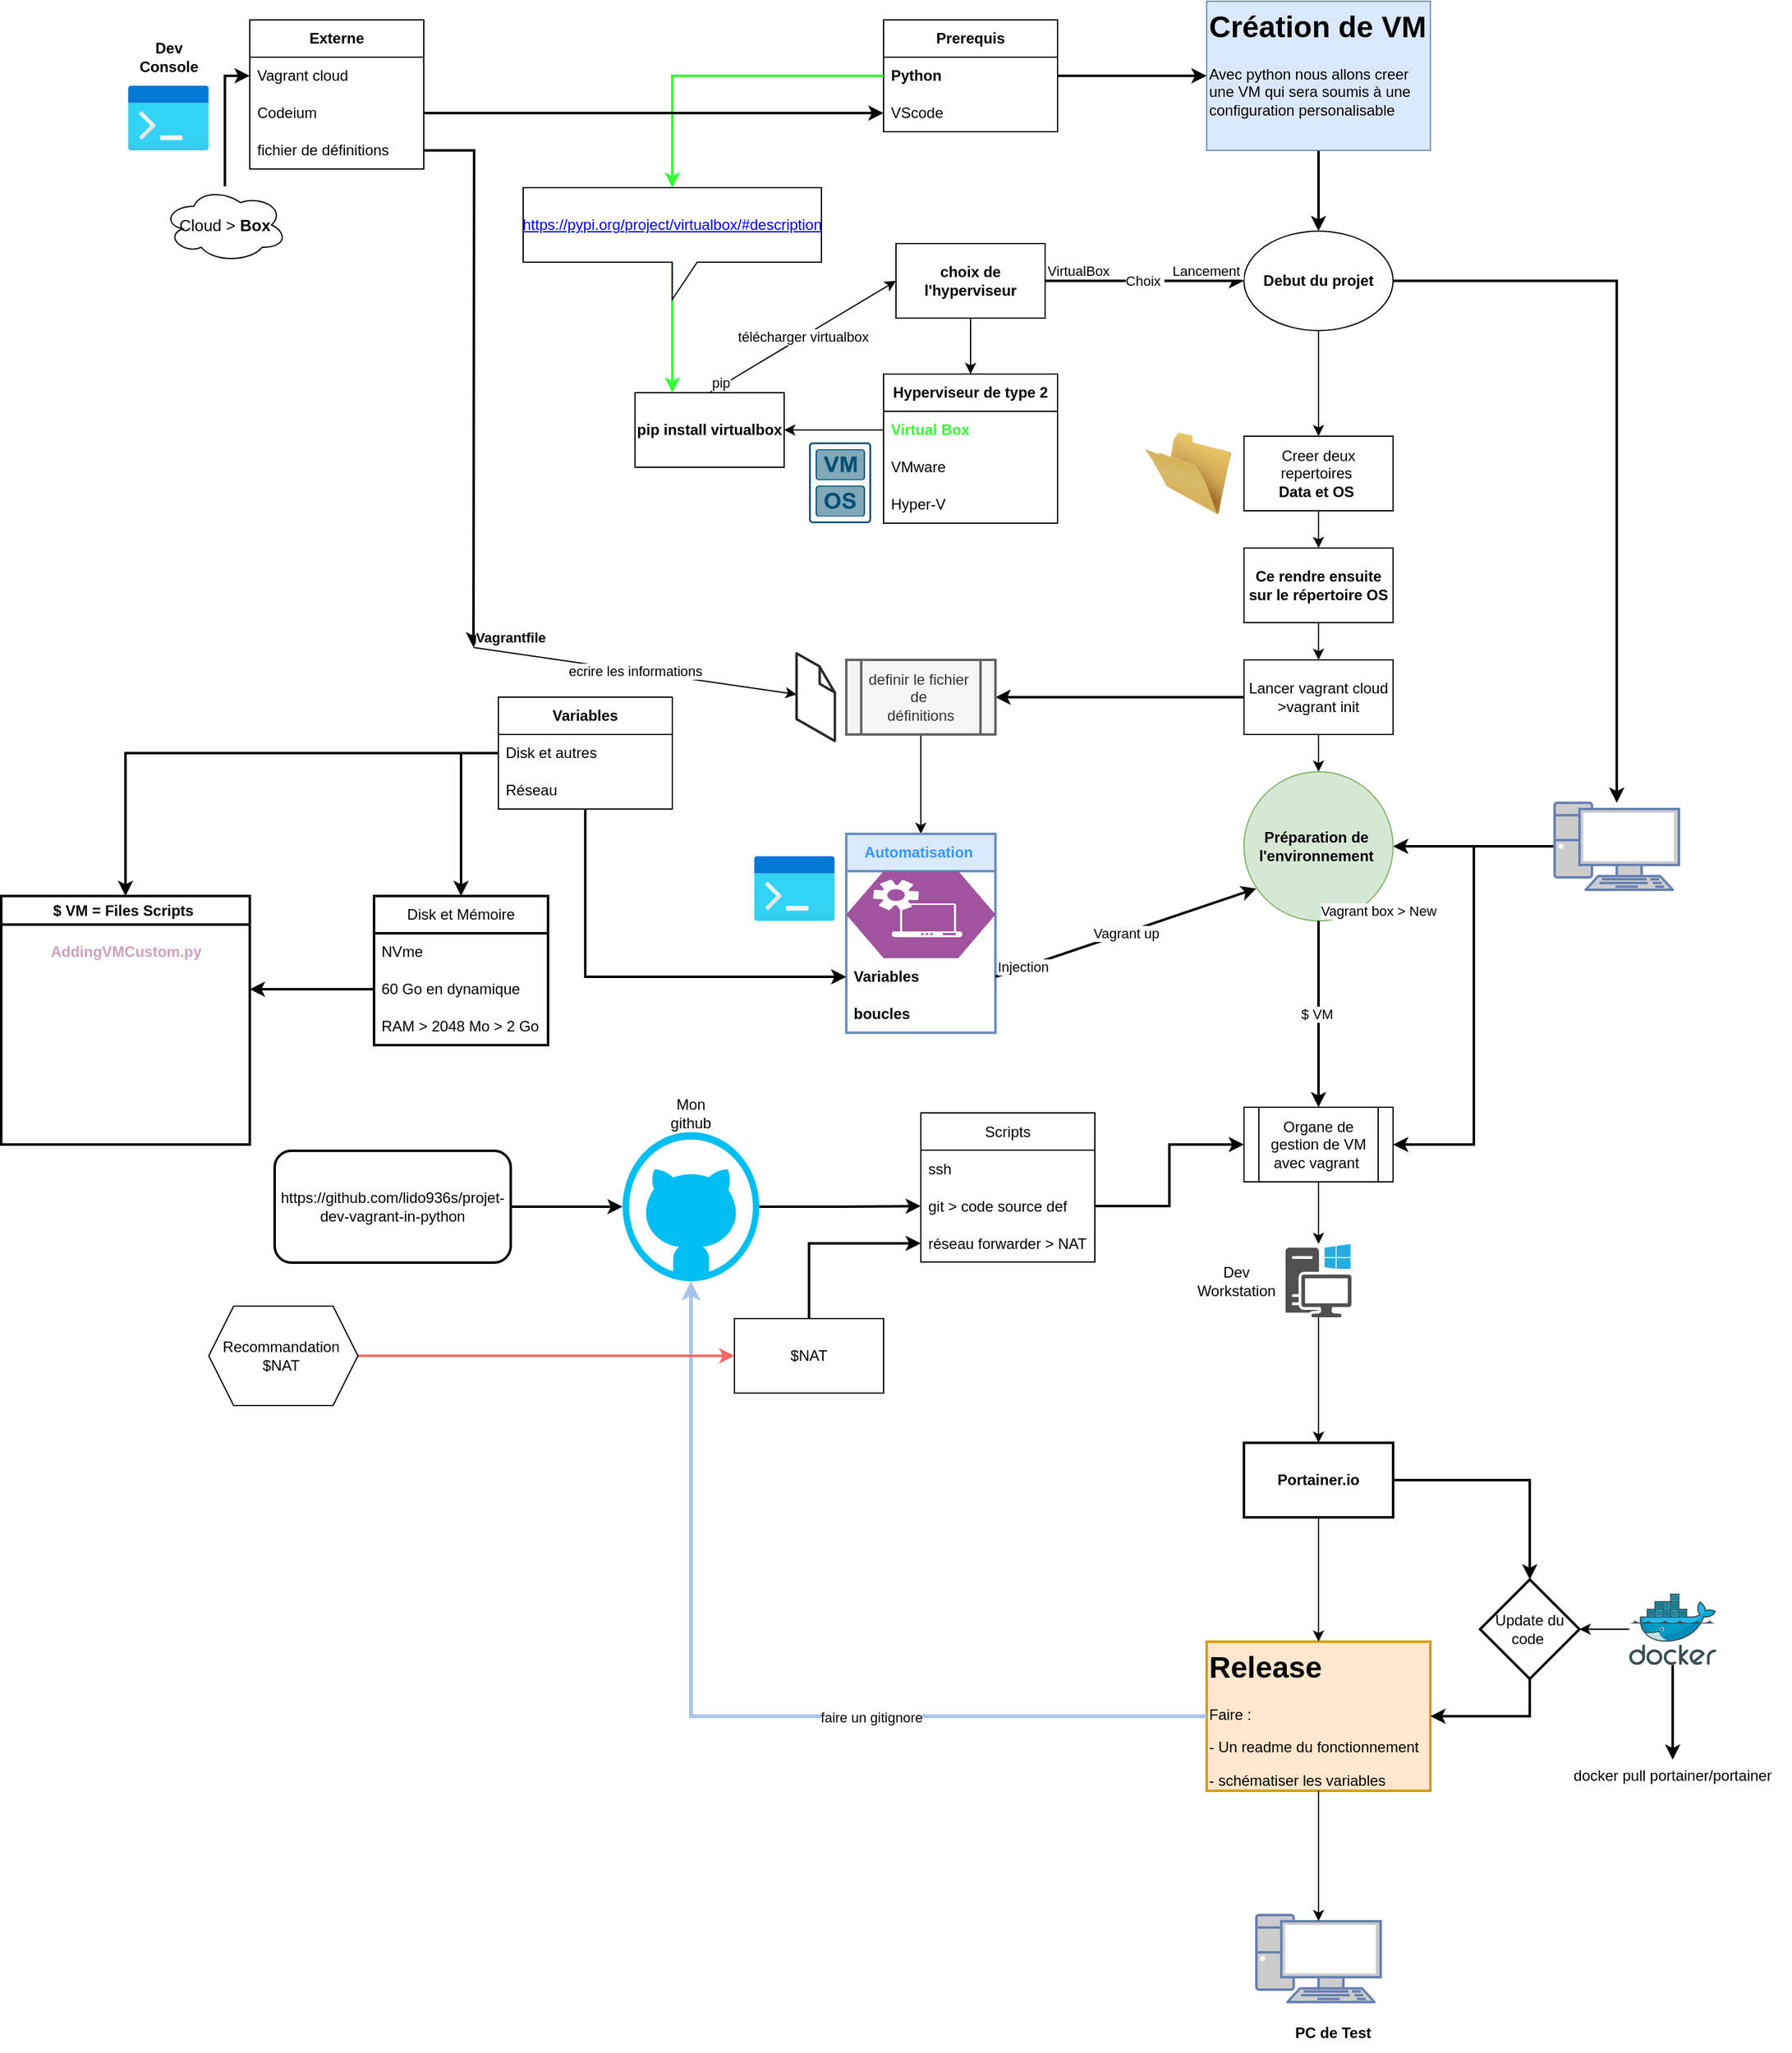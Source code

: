 <mxfile version="24.6.3" type="github">
  <diagram id="C5RBs43oDa-KdzZeNtuy" name="Page-1">
    <mxGraphModel dx="2261" dy="746" grid="1" gridSize="10" guides="1" tooltips="1" connect="1" arrows="1" fold="1" page="1" pageScale="1" pageWidth="827" pageHeight="1169" math="0" shadow="0">
      <root>
        <mxCell id="WIyWlLk6GJQsqaUBKTNV-0" />
        <mxCell id="WIyWlLk6GJQsqaUBKTNV-1" parent="WIyWlLk6GJQsqaUBKTNV-0" />
        <mxCell id="kSPZMNrvPfG4x_dVpLlY-5" value="&lt;b&gt;Prerequis&lt;/b&gt;" style="swimlane;fontStyle=0;childLayout=stackLayout;horizontal=1;startSize=30;horizontalStack=0;resizeParent=1;resizeParentMax=0;resizeLast=0;collapsible=1;marginBottom=0;whiteSpace=wrap;html=1;" parent="WIyWlLk6GJQsqaUBKTNV-1" vertex="1">
          <mxGeometry x="130" y="15" width="140" height="90" as="geometry">
            <mxRectangle x="130" y="15" width="90" height="30" as="alternateBounds" />
          </mxGeometry>
        </mxCell>
        <mxCell id="kSPZMNrvPfG4x_dVpLlY-6" value="&lt;b&gt;Python&lt;/b&gt;" style="text;strokeColor=none;fillColor=none;align=left;verticalAlign=middle;spacingLeft=4;spacingRight=4;overflow=hidden;points=[[0,0.5],[1,0.5]];portConstraint=eastwest;rotatable=0;whiteSpace=wrap;html=1;" parent="kSPZMNrvPfG4x_dVpLlY-5" vertex="1">
          <mxGeometry y="30" width="140" height="30" as="geometry" />
        </mxCell>
        <mxCell id="kSPZMNrvPfG4x_dVpLlY-7" value="VScode" style="text;strokeColor=none;fillColor=none;align=left;verticalAlign=middle;spacingLeft=4;spacingRight=4;overflow=hidden;points=[[0,0.5],[1,0.5]];portConstraint=eastwest;rotatable=0;whiteSpace=wrap;html=1;" parent="kSPZMNrvPfG4x_dVpLlY-5" vertex="1">
          <mxGeometry y="60" width="140" height="30" as="geometry" />
        </mxCell>
        <mxCell id="kSPZMNrvPfG4x_dVpLlY-13" style="edgeStyle=orthogonalEdgeStyle;rounded=0;orthogonalLoop=1;jettySize=auto;html=1;entryX=0.5;entryY=0;entryDx=0;entryDy=0;strokeWidth=2;" parent="WIyWlLk6GJQsqaUBKTNV-1" source="kSPZMNrvPfG4x_dVpLlY-10" target="kSPZMNrvPfG4x_dVpLlY-12" edge="1">
          <mxGeometry relative="1" as="geometry" />
        </mxCell>
        <mxCell id="kSPZMNrvPfG4x_dVpLlY-10" value="&lt;h1 style=&quot;margin-top: 0px;&quot;&gt;Création de VM&lt;/h1&gt;&lt;p&gt;Avec python nous allons creer une VM qui sera soumis à une configuration personalisable&amp;nbsp;&lt;/p&gt;" style="text;html=1;whiteSpace=wrap;overflow=hidden;rounded=0;fillColor=#dae8fc;strokeColor=#6c8ebf;" parent="WIyWlLk6GJQsqaUBKTNV-1" vertex="1">
          <mxGeometry x="390" width="180" height="120" as="geometry" />
        </mxCell>
        <mxCell id="kSPZMNrvPfG4x_dVpLlY-11" style="edgeStyle=orthogonalEdgeStyle;rounded=0;orthogonalLoop=1;jettySize=auto;html=1;entryX=0;entryY=0.5;entryDx=0;entryDy=0;strokeWidth=2;" parent="WIyWlLk6GJQsqaUBKTNV-1" source="kSPZMNrvPfG4x_dVpLlY-6" target="kSPZMNrvPfG4x_dVpLlY-10" edge="1">
          <mxGeometry relative="1" as="geometry" />
        </mxCell>
        <mxCell id="kSPZMNrvPfG4x_dVpLlY-46" style="edgeStyle=orthogonalEdgeStyle;rounded=0;orthogonalLoop=1;jettySize=auto;html=1;entryX=0.5;entryY=0;entryDx=0;entryDy=0;" parent="WIyWlLk6GJQsqaUBKTNV-1" source="kSPZMNrvPfG4x_dVpLlY-12" target="kSPZMNrvPfG4x_dVpLlY-45" edge="1">
          <mxGeometry relative="1" as="geometry" />
        </mxCell>
        <mxCell id="h3Nx_2rgwI6iP6yvTASr-26" style="edgeStyle=orthogonalEdgeStyle;rounded=0;orthogonalLoop=1;jettySize=auto;html=1;strokeWidth=2;" parent="WIyWlLk6GJQsqaUBKTNV-1" source="kSPZMNrvPfG4x_dVpLlY-12" target="h3Nx_2rgwI6iP6yvTASr-25" edge="1">
          <mxGeometry relative="1" as="geometry" />
        </mxCell>
        <mxCell id="kSPZMNrvPfG4x_dVpLlY-12" value="&lt;b&gt;Debut du projet&lt;/b&gt;" style="ellipse;whiteSpace=wrap;html=1;" parent="WIyWlLk6GJQsqaUBKTNV-1" vertex="1">
          <mxGeometry x="420" y="185" width="120" height="80" as="geometry" />
        </mxCell>
        <mxCell id="kSPZMNrvPfG4x_dVpLlY-21" style="edgeStyle=orthogonalEdgeStyle;rounded=0;orthogonalLoop=1;jettySize=auto;html=1;entryX=0.5;entryY=0;entryDx=0;entryDy=0;" parent="WIyWlLk6GJQsqaUBKTNV-1" source="kSPZMNrvPfG4x_dVpLlY-14" target="kSPZMNrvPfG4x_dVpLlY-16" edge="1">
          <mxGeometry relative="1" as="geometry" />
        </mxCell>
        <mxCell id="kSPZMNrvPfG4x_dVpLlY-14" value="&lt;b&gt;choix de l&#39;hyperviseur&lt;/b&gt;" style="rounded=0;whiteSpace=wrap;html=1;" parent="WIyWlLk6GJQsqaUBKTNV-1" vertex="1">
          <mxGeometry x="140" y="195" width="120" height="60" as="geometry" />
        </mxCell>
        <mxCell id="kSPZMNrvPfG4x_dVpLlY-16" value="&lt;b&gt;Hyperviseur de type 2&lt;/b&gt;" style="swimlane;fontStyle=0;childLayout=stackLayout;horizontal=1;startSize=30;horizontalStack=0;resizeParent=1;resizeParentMax=0;resizeLast=0;collapsible=1;marginBottom=0;whiteSpace=wrap;html=1;" parent="WIyWlLk6GJQsqaUBKTNV-1" vertex="1">
          <mxGeometry x="130" y="300" width="140" height="120" as="geometry" />
        </mxCell>
        <mxCell id="kSPZMNrvPfG4x_dVpLlY-17" value="&lt;font color=&quot;#33ff33&quot;&gt;&lt;b&gt;Virtual Box&amp;nbsp;&lt;/b&gt;&lt;/font&gt;" style="text;strokeColor=none;fillColor=none;align=left;verticalAlign=middle;spacingLeft=4;spacingRight=4;overflow=hidden;points=[[0,0.5],[1,0.5]];portConstraint=eastwest;rotatable=0;whiteSpace=wrap;html=1;" parent="kSPZMNrvPfG4x_dVpLlY-16" vertex="1">
          <mxGeometry y="30" width="140" height="30" as="geometry" />
        </mxCell>
        <mxCell id="kSPZMNrvPfG4x_dVpLlY-18" value="VMware" style="text;strokeColor=none;fillColor=none;align=left;verticalAlign=middle;spacingLeft=4;spacingRight=4;overflow=hidden;points=[[0,0.5],[1,0.5]];portConstraint=eastwest;rotatable=0;whiteSpace=wrap;html=1;" parent="kSPZMNrvPfG4x_dVpLlY-16" vertex="1">
          <mxGeometry y="60" width="140" height="30" as="geometry" />
        </mxCell>
        <mxCell id="kSPZMNrvPfG4x_dVpLlY-19" value="Hyper-V" style="text;strokeColor=none;fillColor=none;align=left;verticalAlign=middle;spacingLeft=4;spacingRight=4;overflow=hidden;points=[[0,0.5],[1,0.5]];portConstraint=eastwest;rotatable=0;whiteSpace=wrap;html=1;" parent="kSPZMNrvPfG4x_dVpLlY-16" vertex="1">
          <mxGeometry y="90" width="140" height="30" as="geometry" />
        </mxCell>
        <mxCell id="kSPZMNrvPfG4x_dVpLlY-29" value="&lt;b&gt;pip install virtualbox&lt;/b&gt;" style="rounded=0;whiteSpace=wrap;html=1;" parent="WIyWlLk6GJQsqaUBKTNV-1" vertex="1">
          <mxGeometry x="-70" y="315" width="120" height="60" as="geometry" />
        </mxCell>
        <mxCell id="kSPZMNrvPfG4x_dVpLlY-30" style="edgeStyle=orthogonalEdgeStyle;rounded=0;orthogonalLoop=1;jettySize=auto;html=1;entryX=1;entryY=0.5;entryDx=0;entryDy=0;" parent="WIyWlLk6GJQsqaUBKTNV-1" source="kSPZMNrvPfG4x_dVpLlY-17" target="kSPZMNrvPfG4x_dVpLlY-29" edge="1">
          <mxGeometry relative="1" as="geometry" />
        </mxCell>
        <mxCell id="kSPZMNrvPfG4x_dVpLlY-32" value="" style="endArrow=classic;html=1;rounded=0;exitX=0.5;exitY=0;exitDx=0;exitDy=0;entryX=0;entryY=0.5;entryDx=0;entryDy=0;" parent="WIyWlLk6GJQsqaUBKTNV-1" source="kSPZMNrvPfG4x_dVpLlY-29" target="kSPZMNrvPfG4x_dVpLlY-14" edge="1">
          <mxGeometry relative="1" as="geometry">
            <mxPoint x="-10" y="265" as="sourcePoint" />
            <mxPoint x="150" y="265" as="targetPoint" />
          </mxGeometry>
        </mxCell>
        <mxCell id="kSPZMNrvPfG4x_dVpLlY-33" value="télécharger virtualbox" style="edgeLabel;resizable=0;html=1;;align=center;verticalAlign=middle;" parent="kSPZMNrvPfG4x_dVpLlY-32" connectable="0" vertex="1">
          <mxGeometry relative="1" as="geometry" />
        </mxCell>
        <mxCell id="kSPZMNrvPfG4x_dVpLlY-34" value="pip" style="edgeLabel;resizable=0;html=1;;align=left;verticalAlign=bottom;" parent="kSPZMNrvPfG4x_dVpLlY-32" connectable="0" vertex="1">
          <mxGeometry x="-1" relative="1" as="geometry" />
        </mxCell>
        <mxCell id="kSPZMNrvPfG4x_dVpLlY-36" style="edgeStyle=orthogonalEdgeStyle;rounded=0;orthogonalLoop=1;jettySize=auto;html=1;entryX=0.25;entryY=0;entryDx=0;entryDy=0;strokeWidth=2;fillColor=#d5e8d4;strokeColor=#33FF33;" parent="WIyWlLk6GJQsqaUBKTNV-1" source="kSPZMNrvPfG4x_dVpLlY-73" target="kSPZMNrvPfG4x_dVpLlY-29" edge="1">
          <mxGeometry relative="1" as="geometry" />
        </mxCell>
        <mxCell id="kSPZMNrvPfG4x_dVpLlY-40" value="&lt;b&gt;Externe&lt;/b&gt;" style="swimlane;fontStyle=0;childLayout=stackLayout;horizontal=1;startSize=30;horizontalStack=0;resizeParent=1;resizeParentMax=0;resizeLast=0;collapsible=1;marginBottom=0;whiteSpace=wrap;html=1;" parent="WIyWlLk6GJQsqaUBKTNV-1" vertex="1">
          <mxGeometry x="-380" y="15" width="140" height="120" as="geometry" />
        </mxCell>
        <mxCell id="kSPZMNrvPfG4x_dVpLlY-41" value="Vagrant cloud&amp;nbsp;" style="text;strokeColor=none;fillColor=none;align=left;verticalAlign=middle;spacingLeft=4;spacingRight=4;overflow=hidden;points=[[0,0.5],[1,0.5]];portConstraint=eastwest;rotatable=0;whiteSpace=wrap;html=1;" parent="kSPZMNrvPfG4x_dVpLlY-40" vertex="1">
          <mxGeometry y="30" width="140" height="30" as="geometry" />
        </mxCell>
        <mxCell id="kSPZMNrvPfG4x_dVpLlY-42" value="Codeium" style="text;strokeColor=none;fillColor=none;align=left;verticalAlign=middle;spacingLeft=4;spacingRight=4;overflow=hidden;points=[[0,0.5],[1,0.5]];portConstraint=eastwest;rotatable=0;whiteSpace=wrap;html=1;" parent="kSPZMNrvPfG4x_dVpLlY-40" vertex="1">
          <mxGeometry y="60" width="140" height="30" as="geometry" />
        </mxCell>
        <mxCell id="h3Nx_2rgwI6iP6yvTASr-14" style="edgeStyle=orthogonalEdgeStyle;rounded=0;orthogonalLoop=1;jettySize=auto;html=1;strokeWidth=2;" parent="kSPZMNrvPfG4x_dVpLlY-40" source="kSPZMNrvPfG4x_dVpLlY-43" edge="1">
          <mxGeometry relative="1" as="geometry">
            <mxPoint x="180" y="505" as="targetPoint" />
          </mxGeometry>
        </mxCell>
        <mxCell id="kSPZMNrvPfG4x_dVpLlY-43" value="fichier de définitions" style="text;strokeColor=none;fillColor=none;align=left;verticalAlign=middle;spacingLeft=4;spacingRight=4;overflow=hidden;points=[[0,0.5],[1,0.5]];portConstraint=eastwest;rotatable=0;whiteSpace=wrap;html=1;" parent="kSPZMNrvPfG4x_dVpLlY-40" vertex="1">
          <mxGeometry y="90" width="140" height="30" as="geometry" />
        </mxCell>
        <mxCell id="kSPZMNrvPfG4x_dVpLlY-53" style="edgeStyle=orthogonalEdgeStyle;rounded=0;orthogonalLoop=1;jettySize=auto;html=1;entryX=1;entryY=0.5;entryDx=0;entryDy=0;strokeWidth=2;" parent="WIyWlLk6GJQsqaUBKTNV-1" source="kSPZMNrvPfG4x_dVpLlY-44" target="kSPZMNrvPfG4x_dVpLlY-52" edge="1">
          <mxGeometry relative="1" as="geometry">
            <mxPoint x="320" y="560" as="targetPoint" />
          </mxGeometry>
        </mxCell>
        <mxCell id="kSPZMNrvPfG4x_dVpLlY-68" style="edgeStyle=orthogonalEdgeStyle;rounded=0;orthogonalLoop=1;jettySize=auto;html=1;entryX=0.5;entryY=0;entryDx=0;entryDy=0;" parent="WIyWlLk6GJQsqaUBKTNV-1" source="kSPZMNrvPfG4x_dVpLlY-44" target="kSPZMNrvPfG4x_dVpLlY-66" edge="1">
          <mxGeometry relative="1" as="geometry" />
        </mxCell>
        <mxCell id="kSPZMNrvPfG4x_dVpLlY-44" value="Lancer vagrant cloud&lt;br&gt;&amp;gt;vagrant init" style="rounded=0;whiteSpace=wrap;html=1;" parent="WIyWlLk6GJQsqaUBKTNV-1" vertex="1">
          <mxGeometry x="420" y="530" width="120" height="60" as="geometry" />
        </mxCell>
        <mxCell id="kSPZMNrvPfG4x_dVpLlY-56" style="edgeStyle=orthogonalEdgeStyle;rounded=0;orthogonalLoop=1;jettySize=auto;html=1;entryX=0.5;entryY=0;entryDx=0;entryDy=0;" parent="WIyWlLk6GJQsqaUBKTNV-1" source="kSPZMNrvPfG4x_dVpLlY-45" target="kSPZMNrvPfG4x_dVpLlY-54" edge="1">
          <mxGeometry relative="1" as="geometry" />
        </mxCell>
        <mxCell id="kSPZMNrvPfG4x_dVpLlY-45" value="Creer deux repertoires&amp;nbsp;&lt;br&gt;&lt;b&gt;Data et OS&amp;nbsp;&lt;/b&gt;" style="rounded=0;whiteSpace=wrap;html=1;" parent="WIyWlLk6GJQsqaUBKTNV-1" vertex="1">
          <mxGeometry x="420" y="350" width="120" height="60" as="geometry" />
        </mxCell>
        <mxCell id="kSPZMNrvPfG4x_dVpLlY-77" style="edgeStyle=orthogonalEdgeStyle;rounded=0;orthogonalLoop=1;jettySize=auto;html=1;entryX=0.5;entryY=0;entryDx=0;entryDy=0;" parent="WIyWlLk6GJQsqaUBKTNV-1" source="kSPZMNrvPfG4x_dVpLlY-52" target="kSPZMNrvPfG4x_dVpLlY-69" edge="1">
          <mxGeometry relative="1" as="geometry" />
        </mxCell>
        <mxCell id="kSPZMNrvPfG4x_dVpLlY-52" value="definir le fichier&amp;nbsp;&lt;br&gt;de&amp;nbsp;&lt;br&gt;définitions" style="shape=process;whiteSpace=wrap;html=1;backgroundOutline=1;strokeWidth=2;fillColor=#f5f5f5;fontColor=#333333;strokeColor=#666666;" parent="WIyWlLk6GJQsqaUBKTNV-1" vertex="1">
          <mxGeometry x="100" y="530" width="120" height="60" as="geometry" />
        </mxCell>
        <mxCell id="kSPZMNrvPfG4x_dVpLlY-57" style="edgeStyle=orthogonalEdgeStyle;rounded=0;orthogonalLoop=1;jettySize=auto;html=1;entryX=0.5;entryY=0;entryDx=0;entryDy=0;" parent="WIyWlLk6GJQsqaUBKTNV-1" source="kSPZMNrvPfG4x_dVpLlY-54" target="kSPZMNrvPfG4x_dVpLlY-44" edge="1">
          <mxGeometry relative="1" as="geometry" />
        </mxCell>
        <mxCell id="kSPZMNrvPfG4x_dVpLlY-54" value="&lt;span style=&quot;font-weight: 700;&quot;&gt;Ce rendre ensuite sur le répertoire OS&lt;/span&gt;" style="rounded=0;whiteSpace=wrap;html=1;" parent="WIyWlLk6GJQsqaUBKTNV-1" vertex="1">
          <mxGeometry x="420" y="440" width="120" height="60" as="geometry" />
        </mxCell>
        <mxCell id="kSPZMNrvPfG4x_dVpLlY-58" value="" style="endArrow=classic;html=1;rounded=0;exitX=1;exitY=0.5;exitDx=0;exitDy=0;entryX=0;entryY=0.5;entryDx=0;entryDy=0;strokeWidth=2;" parent="WIyWlLk6GJQsqaUBKTNV-1" source="kSPZMNrvPfG4x_dVpLlY-14" target="kSPZMNrvPfG4x_dVpLlY-12" edge="1">
          <mxGeometry relative="1" as="geometry">
            <mxPoint x="270" y="250" as="sourcePoint" />
            <mxPoint x="430" y="250" as="targetPoint" />
          </mxGeometry>
        </mxCell>
        <mxCell id="kSPZMNrvPfG4x_dVpLlY-59" value="Choix&amp;nbsp;" style="edgeLabel;resizable=0;html=1;;align=center;verticalAlign=middle;" parent="kSPZMNrvPfG4x_dVpLlY-58" connectable="0" vertex="1">
          <mxGeometry relative="1" as="geometry" />
        </mxCell>
        <mxCell id="kSPZMNrvPfG4x_dVpLlY-60" value="VirtualBox" style="edgeLabel;resizable=0;html=1;;align=left;verticalAlign=bottom;" parent="kSPZMNrvPfG4x_dVpLlY-58" connectable="0" vertex="1">
          <mxGeometry x="-1" relative="1" as="geometry" />
        </mxCell>
        <mxCell id="kSPZMNrvPfG4x_dVpLlY-61" value="Lancement&amp;nbsp;" style="edgeLabel;resizable=0;html=1;;align=right;verticalAlign=bottom;" parent="kSPZMNrvPfG4x_dVpLlY-58" connectable="0" vertex="1">
          <mxGeometry x="1" relative="1" as="geometry" />
        </mxCell>
        <mxCell id="kSPZMNrvPfG4x_dVpLlY-66" value="Préparation de&amp;nbsp;&lt;br&gt;l&#39;environnement&amp;nbsp;" style="ellipse;whiteSpace=wrap;html=1;fontStyle=1;fillColor=#d5e8d4;strokeColor=#82b366;" parent="WIyWlLk6GJQsqaUBKTNV-1" vertex="1">
          <mxGeometry x="420" y="620" width="120" height="120" as="geometry" />
        </mxCell>
        <mxCell id="kSPZMNrvPfG4x_dVpLlY-69" value="&lt;font color=&quot;#3399ff&quot; style=&quot;&quot;&gt;&lt;span&gt;Automatisation&amp;nbsp;&lt;/span&gt;&lt;/font&gt;" style="swimlane;fontStyle=1;childLayout=stackLayout;horizontal=1;startSize=30;horizontalStack=0;resizeParent=1;resizeParentMax=0;resizeLast=0;collapsible=1;marginBottom=0;whiteSpace=wrap;html=1;fillColor=#dae8fc;strokeColor=#6c8ebf;strokeWidth=2;" parent="WIyWlLk6GJQsqaUBKTNV-1" vertex="1">
          <mxGeometry x="100" y="670" width="120" height="160" as="geometry" />
        </mxCell>
        <mxCell id="h3Nx_2rgwI6iP6yvTASr-10" value="" style="verticalLabelPosition=bottom;sketch=0;html=1;fillColor=#A153A0;strokeColor=#ffffff;verticalAlign=top;align=center;points=[[0,0.5,0],[0.125,0.25,0],[0.25,0,0],[0.5,0,0],[0.75,0,0],[0.875,0.25,0],[1,0.5,0],[0.875,0.75,0],[0.75,1,0],[0.5,1,0],[0.125,0.75,0]];pointerEvents=1;shape=mxgraph.cisco_safe.compositeIcon;bgIcon=mxgraph.cisco_safe.design.blank_device;resIcon=mxgraph.cisco_safe.design.automated_system;strokeWidth=1;gradientColor=none;" parent="kSPZMNrvPfG4x_dVpLlY-69" vertex="1">
          <mxGeometry y="30" width="120" height="70" as="geometry" />
        </mxCell>
        <mxCell id="kSPZMNrvPfG4x_dVpLlY-70" value="&lt;b&gt;Variables&lt;/b&gt;" style="text;strokeColor=none;fillColor=none;align=left;verticalAlign=middle;spacingLeft=4;spacingRight=4;overflow=hidden;points=[[0,0.5],[1,0.5]];portConstraint=eastwest;rotatable=0;whiteSpace=wrap;html=1;" parent="kSPZMNrvPfG4x_dVpLlY-69" vertex="1">
          <mxGeometry y="100" width="120" height="30" as="geometry" />
        </mxCell>
        <mxCell id="kSPZMNrvPfG4x_dVpLlY-72" value="&lt;b&gt;boucles&lt;/b&gt;" style="text;strokeColor=none;fillColor=none;align=left;verticalAlign=middle;spacingLeft=4;spacingRight=4;overflow=hidden;points=[[0,0.5],[1,0.5]];portConstraint=eastwest;rotatable=0;whiteSpace=wrap;html=1;" parent="kSPZMNrvPfG4x_dVpLlY-69" vertex="1">
          <mxGeometry y="130" width="120" height="30" as="geometry" />
        </mxCell>
        <mxCell id="kSPZMNrvPfG4x_dVpLlY-74" value="" style="edgeStyle=orthogonalEdgeStyle;rounded=0;orthogonalLoop=1;jettySize=auto;html=1;entryX=0.5;entryY=0;entryDx=0;entryDy=0;entryPerimeter=0;strokeWidth=2;strokeColor=#33FF33;" parent="WIyWlLk6GJQsqaUBKTNV-1" source="kSPZMNrvPfG4x_dVpLlY-6" target="kSPZMNrvPfG4x_dVpLlY-73" edge="1">
          <mxGeometry relative="1" as="geometry">
            <mxPoint x="130" y="60" as="sourcePoint" />
            <mxPoint x="-40" y="315" as="targetPoint" />
          </mxGeometry>
        </mxCell>
        <mxCell id="kSPZMNrvPfG4x_dVpLlY-73" value="&lt;a href=&quot;https://pypi.org/project/virtualbox/#description&quot;&gt;https://pypi.org/project/virtualbox/#description&lt;/a&gt;" style="shape=callout;whiteSpace=wrap;html=1;perimeter=calloutPerimeter;" parent="WIyWlLk6GJQsqaUBKTNV-1" vertex="1">
          <mxGeometry x="-160" y="150" width="240" height="90" as="geometry" />
        </mxCell>
        <mxCell id="kSPZMNrvPfG4x_dVpLlY-79" value="" style="endArrow=classic;html=1;rounded=0;exitX=1;exitY=0.5;exitDx=0;exitDy=0;entryX=0.083;entryY=0.783;entryDx=0;entryDy=0;entryPerimeter=0;strokeWidth=2;" parent="WIyWlLk6GJQsqaUBKTNV-1" source="kSPZMNrvPfG4x_dVpLlY-70" target="kSPZMNrvPfG4x_dVpLlY-66" edge="1">
          <mxGeometry relative="1" as="geometry">
            <mxPoint x="260" y="659.58" as="sourcePoint" />
            <mxPoint x="420" y="660" as="targetPoint" />
          </mxGeometry>
        </mxCell>
        <mxCell id="kSPZMNrvPfG4x_dVpLlY-80" value="Vagrant up" style="edgeLabel;resizable=0;html=1;;align=center;verticalAlign=middle;" parent="kSPZMNrvPfG4x_dVpLlY-79" connectable="0" vertex="1">
          <mxGeometry relative="1" as="geometry" />
        </mxCell>
        <mxCell id="kSPZMNrvPfG4x_dVpLlY-81" value="Injection&amp;nbsp;" style="edgeLabel;resizable=0;html=1;;align=left;verticalAlign=bottom;" parent="kSPZMNrvPfG4x_dVpLlY-79" connectable="0" vertex="1">
          <mxGeometry x="-1" relative="1" as="geometry" />
        </mxCell>
        <mxCell id="kSPZMNrvPfG4x_dVpLlY-86" style="edgeStyle=orthogonalEdgeStyle;rounded=0;orthogonalLoop=1;jettySize=auto;html=1;entryX=0;entryY=0.5;entryDx=0;entryDy=0;strokeWidth=2;" parent="WIyWlLk6GJQsqaUBKTNV-1" source="kSPZMNrvPfG4x_dVpLlY-82" target="kSPZMNrvPfG4x_dVpLlY-70" edge="1">
          <mxGeometry relative="1" as="geometry" />
        </mxCell>
        <mxCell id="kSPZMNrvPfG4x_dVpLlY-82" value="&lt;b&gt;Variables&lt;/b&gt;" style="swimlane;fontStyle=0;childLayout=stackLayout;horizontal=1;startSize=30;horizontalStack=0;resizeParent=1;resizeParentMax=0;resizeLast=0;collapsible=1;marginBottom=0;whiteSpace=wrap;html=1;" parent="WIyWlLk6GJQsqaUBKTNV-1" vertex="1">
          <mxGeometry x="-180" y="560" width="140" height="90" as="geometry" />
        </mxCell>
        <mxCell id="kSPZMNrvPfG4x_dVpLlY-83" value="Disk et autres&amp;nbsp;" style="text;strokeColor=none;fillColor=none;align=left;verticalAlign=middle;spacingLeft=4;spacingRight=4;overflow=hidden;points=[[0,0.5],[1,0.5]];portConstraint=eastwest;rotatable=0;whiteSpace=wrap;html=1;" parent="kSPZMNrvPfG4x_dVpLlY-82" vertex="1">
          <mxGeometry y="30" width="140" height="30" as="geometry" />
        </mxCell>
        <mxCell id="kSPZMNrvPfG4x_dVpLlY-84" value="Réseau&amp;nbsp;" style="text;strokeColor=none;fillColor=none;align=left;verticalAlign=middle;spacingLeft=4;spacingRight=4;overflow=hidden;points=[[0,0.5],[1,0.5]];portConstraint=eastwest;rotatable=0;whiteSpace=wrap;html=1;" parent="kSPZMNrvPfG4x_dVpLlY-82" vertex="1">
          <mxGeometry y="60" width="140" height="30" as="geometry" />
        </mxCell>
        <mxCell id="kSPZMNrvPfG4x_dVpLlY-87" value="Disk et Mémoire" style="swimlane;fontStyle=0;childLayout=stackLayout;horizontal=1;startSize=30;horizontalStack=0;resizeParent=1;resizeParentMax=0;resizeLast=0;collapsible=1;marginBottom=0;whiteSpace=wrap;html=1;strokeWidth=2;" parent="WIyWlLk6GJQsqaUBKTNV-1" vertex="1">
          <mxGeometry x="-280" y="720" width="140" height="120" as="geometry" />
        </mxCell>
        <mxCell id="kSPZMNrvPfG4x_dVpLlY-88" value="NVme&amp;nbsp;" style="text;strokeColor=none;fillColor=none;align=left;verticalAlign=middle;spacingLeft=4;spacingRight=4;overflow=hidden;points=[[0,0.5],[1,0.5]];portConstraint=eastwest;rotatable=0;whiteSpace=wrap;html=1;" parent="kSPZMNrvPfG4x_dVpLlY-87" vertex="1">
          <mxGeometry y="30" width="140" height="30" as="geometry" />
        </mxCell>
        <mxCell id="wVK60a0KbNSwTy-4P992-16" style="edgeStyle=orthogonalEdgeStyle;rounded=0;orthogonalLoop=1;jettySize=auto;html=1;strokeWidth=2;" parent="kSPZMNrvPfG4x_dVpLlY-87" source="kSPZMNrvPfG4x_dVpLlY-89" edge="1">
          <mxGeometry relative="1" as="geometry">
            <mxPoint x="-100" y="75" as="targetPoint" />
          </mxGeometry>
        </mxCell>
        <mxCell id="kSPZMNrvPfG4x_dVpLlY-89" value="60 Go en dynamique" style="text;strokeColor=none;fillColor=none;align=left;verticalAlign=middle;spacingLeft=4;spacingRight=4;overflow=hidden;points=[[0,0.5],[1,0.5]];portConstraint=eastwest;rotatable=0;whiteSpace=wrap;html=1;" parent="kSPZMNrvPfG4x_dVpLlY-87" vertex="1">
          <mxGeometry y="60" width="140" height="30" as="geometry" />
        </mxCell>
        <mxCell id="kSPZMNrvPfG4x_dVpLlY-90" value="RAM &amp;gt; 2048 Mo &amp;gt; 2 Go" style="text;strokeColor=none;fillColor=none;align=left;verticalAlign=middle;spacingLeft=4;spacingRight=4;overflow=hidden;points=[[0,0.5],[1,0.5]];portConstraint=eastwest;rotatable=0;whiteSpace=wrap;html=1;" parent="kSPZMNrvPfG4x_dVpLlY-87" vertex="1">
          <mxGeometry y="90" width="140" height="30" as="geometry" />
        </mxCell>
        <mxCell id="kSPZMNrvPfG4x_dVpLlY-91" style="edgeStyle=orthogonalEdgeStyle;rounded=0;orthogonalLoop=1;jettySize=auto;html=1;entryX=0.5;entryY=0;entryDx=0;entryDy=0;strokeWidth=2;" parent="WIyWlLk6GJQsqaUBKTNV-1" source="kSPZMNrvPfG4x_dVpLlY-83" target="kSPZMNrvPfG4x_dVpLlY-87" edge="1">
          <mxGeometry relative="1" as="geometry" />
        </mxCell>
        <mxCell id="h3Nx_2rgwI6iP6yvTASr-0" style="edgeStyle=orthogonalEdgeStyle;rounded=0;orthogonalLoop=1;jettySize=auto;html=1;entryX=0;entryY=0.5;entryDx=0;entryDy=0;strokeWidth=2;" parent="WIyWlLk6GJQsqaUBKTNV-1" source="kSPZMNrvPfG4x_dVpLlY-42" target="kSPZMNrvPfG4x_dVpLlY-7" edge="1">
          <mxGeometry relative="1" as="geometry" />
        </mxCell>
        <mxCell id="h3Nx_2rgwI6iP6yvTASr-5" value="" style="endArrow=classic;html=1;rounded=0;exitX=0.5;exitY=1;exitDx=0;exitDy=0;entryX=0.5;entryY=0;entryDx=0;entryDy=0;entryPerimeter=0;strokeWidth=2;" parent="WIyWlLk6GJQsqaUBKTNV-1" source="kSPZMNrvPfG4x_dVpLlY-66" edge="1">
          <mxGeometry relative="1" as="geometry">
            <mxPoint x="480" y="730" as="sourcePoint" />
            <mxPoint x="480" y="890" as="targetPoint" />
          </mxGeometry>
        </mxCell>
        <mxCell id="h3Nx_2rgwI6iP6yvTASr-6" value="$ VM&amp;nbsp;" style="edgeLabel;resizable=0;html=1;;align=center;verticalAlign=middle;" parent="h3Nx_2rgwI6iP6yvTASr-5" connectable="0" vertex="1">
          <mxGeometry relative="1" as="geometry" />
        </mxCell>
        <mxCell id="h3Nx_2rgwI6iP6yvTASr-7" value="Vagrant box &amp;gt; New&amp;nbsp;" style="edgeLabel;resizable=0;html=1;;align=left;verticalAlign=bottom;" parent="h3Nx_2rgwI6iP6yvTASr-5" connectable="0" vertex="1">
          <mxGeometry x="-1" relative="1" as="geometry" />
        </mxCell>
        <mxCell id="h3Nx_2rgwI6iP6yvTASr-9" value="" style="verticalLabelPosition=bottom;html=1;verticalAlign=top;strokeWidth=1;align=center;outlineConnect=0;dashed=0;outlineConnect=0;shape=mxgraph.aws3d.file;aspect=fixed;strokeColor=#292929;" parent="WIyWlLk6GJQsqaUBKTNV-1" vertex="1">
          <mxGeometry x="60" y="524.7" width="30.8" height="70.6" as="geometry" />
        </mxCell>
        <mxCell id="h3Nx_2rgwI6iP6yvTASr-11" value="" style="image;aspect=fixed;html=1;points=[];align=center;fontSize=12;image=img/lib/azure2/general/Dev_Console.svg;" parent="WIyWlLk6GJQsqaUBKTNV-1" vertex="1">
          <mxGeometry x="-478" y="68" width="65" height="52" as="geometry" />
        </mxCell>
        <mxCell id="h3Nx_2rgwI6iP6yvTASr-12" value="Dev Console" style="text;html=1;align=center;verticalAlign=middle;whiteSpace=wrap;rounded=0;fontStyle=1" parent="WIyWlLk6GJQsqaUBKTNV-1" vertex="1">
          <mxGeometry x="-475.5" y="30" width="60" height="30" as="geometry" />
        </mxCell>
        <mxCell id="h3Nx_2rgwI6iP6yvTASr-15" value="" style="endArrow=classic;html=1;rounded=0;" parent="WIyWlLk6GJQsqaUBKTNV-1" target="h3Nx_2rgwI6iP6yvTASr-9" edge="1">
          <mxGeometry relative="1" as="geometry">
            <mxPoint x="-200" y="520" as="sourcePoint" />
            <mxPoint x="-40" y="520" as="targetPoint" />
          </mxGeometry>
        </mxCell>
        <mxCell id="h3Nx_2rgwI6iP6yvTASr-16" value="ecrire les informations" style="edgeLabel;resizable=0;html=1;;align=center;verticalAlign=middle;" parent="h3Nx_2rgwI6iP6yvTASr-15" connectable="0" vertex="1">
          <mxGeometry relative="1" as="geometry" />
        </mxCell>
        <mxCell id="h3Nx_2rgwI6iP6yvTASr-17" value="Vagrantfile" style="edgeLabel;resizable=0;html=1;;align=left;verticalAlign=bottom;fontStyle=1" parent="h3Nx_2rgwI6iP6yvTASr-15" connectable="0" vertex="1">
          <mxGeometry x="-1" relative="1" as="geometry" />
        </mxCell>
        <mxCell id="h3Nx_2rgwI6iP6yvTASr-18" value="" style="image;html=1;image=img/lib/clip_art/general/Empty_Folder_128x128.png" parent="WIyWlLk6GJQsqaUBKTNV-1" vertex="1">
          <mxGeometry x="340" y="342.5" width="70" height="75" as="geometry" />
        </mxCell>
        <mxCell id="h3Nx_2rgwI6iP6yvTASr-19" value="" style="sketch=0;points=[[0.015,0.015,0],[0.985,0.015,0],[0.985,0.985,0],[0.015,0.985,0],[0.25,0,0],[0.5,0,0],[0.75,0,0],[1,0.25,0],[1,0.5,0],[1,0.75,0],[0.75,1,0],[0.5,1,0],[0.25,1,0],[0,0.75,0],[0,0.5,0],[0,0.25,0]];verticalLabelPosition=bottom;html=1;verticalAlign=top;aspect=fixed;align=center;pointerEvents=1;shape=mxgraph.cisco19.rect;prIcon=hypervisor;fillColor=#FAFAFA;strokeColor=#005073;" parent="WIyWlLk6GJQsqaUBKTNV-1" vertex="1">
          <mxGeometry x="70" y="355" width="50" height="65" as="geometry" />
        </mxCell>
        <mxCell id="h3Nx_2rgwI6iP6yvTASr-21" value="$ VM = Files Scripts&amp;nbsp;" style="swimlane;whiteSpace=wrap;html=1;startSize=23;strokeWidth=2;" parent="WIyWlLk6GJQsqaUBKTNV-1" vertex="1">
          <mxGeometry x="-580" y="720" width="200" height="200" as="geometry" />
        </mxCell>
        <mxCell id="h3Nx_2rgwI6iP6yvTASr-22" value="&lt;b&gt;&lt;font color=&quot;#cda2be&quot;&gt;&amp;nbsp;AddingVMCustom.py&amp;nbsp;&lt;/font&gt;&lt;/b&gt;" style="text;html=1;align=center;verticalAlign=middle;resizable=0;points=[];autosize=1;strokeColor=none;fillColor=none;" parent="h3Nx_2rgwI6iP6yvTASr-21" vertex="1">
          <mxGeometry x="25" y="30" width="150" height="30" as="geometry" />
        </mxCell>
        <mxCell id="h3Nx_2rgwI6iP6yvTASr-29" style="edgeStyle=orthogonalEdgeStyle;rounded=0;orthogonalLoop=1;jettySize=auto;html=1;" parent="WIyWlLk6GJQsqaUBKTNV-1" source="h3Nx_2rgwI6iP6yvTASr-24" target="h3Nx_2rgwI6iP6yvTASr-28" edge="1">
          <mxGeometry relative="1" as="geometry" />
        </mxCell>
        <mxCell id="h3Nx_2rgwI6iP6yvTASr-24" value="Organe de gestion de VM avec vagrant&amp;nbsp;" style="shape=process;whiteSpace=wrap;html=1;backgroundOutline=1;" parent="WIyWlLk6GJQsqaUBKTNV-1" vertex="1">
          <mxGeometry x="420" y="890" width="120" height="60" as="geometry" />
        </mxCell>
        <mxCell id="h3Nx_2rgwI6iP6yvTASr-27" style="edgeStyle=orthogonalEdgeStyle;rounded=0;orthogonalLoop=1;jettySize=auto;html=1;entryX=1;entryY=0.5;entryDx=0;entryDy=0;strokeWidth=2;" parent="WIyWlLk6GJQsqaUBKTNV-1" source="h3Nx_2rgwI6iP6yvTASr-25" target="kSPZMNrvPfG4x_dVpLlY-66" edge="1">
          <mxGeometry relative="1" as="geometry" />
        </mxCell>
        <mxCell id="wVK60a0KbNSwTy-4P992-17" style="edgeStyle=orthogonalEdgeStyle;rounded=0;orthogonalLoop=1;jettySize=auto;html=1;entryX=1;entryY=0.5;entryDx=0;entryDy=0;strokeWidth=2;" parent="WIyWlLk6GJQsqaUBKTNV-1" source="h3Nx_2rgwI6iP6yvTASr-25" target="h3Nx_2rgwI6iP6yvTASr-24" edge="1">
          <mxGeometry relative="1" as="geometry" />
        </mxCell>
        <mxCell id="h3Nx_2rgwI6iP6yvTASr-25" value="" style="fontColor=#0066CC;verticalAlign=top;verticalLabelPosition=bottom;labelPosition=center;align=center;html=1;outlineConnect=0;fillColor=#CCCCCC;strokeColor=#6881B3;gradientColor=none;gradientDirection=north;strokeWidth=2;shape=mxgraph.networks.pc;" parent="WIyWlLk6GJQsqaUBKTNV-1" vertex="1">
          <mxGeometry x="670" y="645" width="100" height="70" as="geometry" />
        </mxCell>
        <mxCell id="h3Nx_2rgwI6iP6yvTASr-53" style="edgeStyle=orthogonalEdgeStyle;rounded=0;orthogonalLoop=1;jettySize=auto;html=1;entryX=0.5;entryY=0;entryDx=0;entryDy=0;" parent="WIyWlLk6GJQsqaUBKTNV-1" source="h3Nx_2rgwI6iP6yvTASr-28" target="h3Nx_2rgwI6iP6yvTASr-46" edge="1">
          <mxGeometry relative="1" as="geometry" />
        </mxCell>
        <mxCell id="h3Nx_2rgwI6iP6yvTASr-28" value="" style="sketch=0;pointerEvents=1;shadow=0;dashed=0;html=1;strokeColor=none;fillColor=#505050;labelPosition=center;verticalLabelPosition=bottom;verticalAlign=top;outlineConnect=0;align=center;shape=mxgraph.office.devices.workstation_pc;" parent="WIyWlLk6GJQsqaUBKTNV-1" vertex="1">
          <mxGeometry x="453.5" y="1000" width="53" height="59" as="geometry" />
        </mxCell>
        <mxCell id="h3Nx_2rgwI6iP6yvTASr-30" value="Dev Workstation" style="text;html=1;align=center;verticalAlign=middle;whiteSpace=wrap;rounded=0;" parent="WIyWlLk6GJQsqaUBKTNV-1" vertex="1">
          <mxGeometry x="384" y="1014.5" width="60" height="30" as="geometry" />
        </mxCell>
        <mxCell id="h3Nx_2rgwI6iP6yvTASr-31" value="Scripts" style="swimlane;fontStyle=0;childLayout=stackLayout;horizontal=1;startSize=30;horizontalStack=0;resizeParent=1;resizeParentMax=0;resizeLast=0;collapsible=1;marginBottom=0;whiteSpace=wrap;html=1;" parent="WIyWlLk6GJQsqaUBKTNV-1" vertex="1">
          <mxGeometry x="160" y="894.5" width="140" height="120" as="geometry" />
        </mxCell>
        <mxCell id="h3Nx_2rgwI6iP6yvTASr-32" value="ssh" style="text;strokeColor=none;fillColor=none;align=left;verticalAlign=middle;spacingLeft=4;spacingRight=4;overflow=hidden;points=[[0,0.5],[1,0.5]];portConstraint=eastwest;rotatable=0;whiteSpace=wrap;html=1;" parent="h3Nx_2rgwI6iP6yvTASr-31" vertex="1">
          <mxGeometry y="30" width="140" height="30" as="geometry" />
        </mxCell>
        <mxCell id="h3Nx_2rgwI6iP6yvTASr-33" value="git &amp;gt; code source def" style="text;strokeColor=none;fillColor=none;align=left;verticalAlign=middle;spacingLeft=4;spacingRight=4;overflow=hidden;points=[[0,0.5],[1,0.5]];portConstraint=eastwest;rotatable=0;whiteSpace=wrap;html=1;" parent="h3Nx_2rgwI6iP6yvTASr-31" vertex="1">
          <mxGeometry y="60" width="140" height="30" as="geometry" />
        </mxCell>
        <mxCell id="h3Nx_2rgwI6iP6yvTASr-34" value="réseau forwarder &amp;gt; NAT" style="text;strokeColor=none;fillColor=none;align=left;verticalAlign=middle;spacingLeft=4;spacingRight=4;overflow=hidden;points=[[0,0.5],[1,0.5]];portConstraint=eastwest;rotatable=0;whiteSpace=wrap;html=1;" parent="h3Nx_2rgwI6iP6yvTASr-31" vertex="1">
          <mxGeometry y="90" width="140" height="30" as="geometry" />
        </mxCell>
        <mxCell id="h3Nx_2rgwI6iP6yvTASr-37" style="edgeStyle=orthogonalEdgeStyle;rounded=0;orthogonalLoop=1;jettySize=auto;html=1;strokeWidth=2;" parent="WIyWlLk6GJQsqaUBKTNV-1" source="h3Nx_2rgwI6iP6yvTASr-35" target="h3Nx_2rgwI6iP6yvTASr-33" edge="1">
          <mxGeometry relative="1" as="geometry" />
        </mxCell>
        <mxCell id="h3Nx_2rgwI6iP6yvTASr-35" value="" style="verticalLabelPosition=bottom;html=1;verticalAlign=top;align=center;strokeColor=none;fillColor=#00BEF2;shape=mxgraph.azure.github_code;pointerEvents=1;" parent="WIyWlLk6GJQsqaUBKTNV-1" vertex="1">
          <mxGeometry x="-80" y="910" width="110" height="120" as="geometry" />
        </mxCell>
        <mxCell id="h3Nx_2rgwI6iP6yvTASr-38" style="edgeStyle=orthogonalEdgeStyle;rounded=0;orthogonalLoop=1;jettySize=auto;html=1;entryX=0;entryY=0.5;entryDx=0;entryDy=0;strokeWidth=2;" parent="WIyWlLk6GJQsqaUBKTNV-1" source="h3Nx_2rgwI6iP6yvTASr-33" target="h3Nx_2rgwI6iP6yvTASr-24" edge="1">
          <mxGeometry relative="1" as="geometry" />
        </mxCell>
        <mxCell id="h3Nx_2rgwI6iP6yvTASr-41" value="&lt;h1 style=&quot;margin-top: 0px;&quot;&gt;Release&lt;/h1&gt;&lt;p&gt;Faire :&lt;/p&gt;&lt;p&gt;- Un readme du fonctionnement&lt;/p&gt;&lt;p&gt;- schématiser les variables&amp;nbsp;&lt;/p&gt;" style="text;html=1;whiteSpace=wrap;overflow=hidden;rounded=0;fillColor=#ffe6cc;strokeColor=#d79b00;strokeWidth=2;" parent="WIyWlLk6GJQsqaUBKTNV-1" vertex="1">
          <mxGeometry x="390" y="1320" width="180" height="120" as="geometry" />
        </mxCell>
        <mxCell id="h3Nx_2rgwI6iP6yvTASr-43" value="https://github.com/lido936s/projet-dev-vagrant-in-python" style="rounded=1;whiteSpace=wrap;html=1;strokeWidth=2;" parent="WIyWlLk6GJQsqaUBKTNV-1" vertex="1">
          <mxGeometry x="-360" y="925" width="190" height="90" as="geometry" />
        </mxCell>
        <mxCell id="h3Nx_2rgwI6iP6yvTASr-54" style="edgeStyle=orthogonalEdgeStyle;rounded=0;orthogonalLoop=1;jettySize=auto;html=1;entryX=0.5;entryY=0;entryDx=0;entryDy=0;" parent="WIyWlLk6GJQsqaUBKTNV-1" source="h3Nx_2rgwI6iP6yvTASr-46" target="h3Nx_2rgwI6iP6yvTASr-41" edge="1">
          <mxGeometry relative="1" as="geometry" />
        </mxCell>
        <mxCell id="wVK60a0KbNSwTy-4P992-8" style="edgeStyle=orthogonalEdgeStyle;rounded=0;orthogonalLoop=1;jettySize=auto;html=1;entryX=0.5;entryY=0;entryDx=0;entryDy=0;strokeWidth=2;" parent="WIyWlLk6GJQsqaUBKTNV-1" source="h3Nx_2rgwI6iP6yvTASr-46" target="wVK60a0KbNSwTy-4P992-0" edge="1">
          <mxGeometry relative="1" as="geometry" />
        </mxCell>
        <mxCell id="h3Nx_2rgwI6iP6yvTASr-46" value="&lt;b&gt;Portainer.io&lt;/b&gt;" style="rounded=0;whiteSpace=wrap;html=1;strokeWidth=2;" parent="WIyWlLk6GJQsqaUBKTNV-1" vertex="1">
          <mxGeometry x="420" y="1160" width="120" height="60" as="geometry" />
        </mxCell>
        <mxCell id="h3Nx_2rgwI6iP6yvTASr-48" value="$NAT" style="rounded=0;whiteSpace=wrap;html=1;" parent="WIyWlLk6GJQsqaUBKTNV-1" vertex="1">
          <mxGeometry x="10" y="1060" width="120" height="60" as="geometry" />
        </mxCell>
        <mxCell id="h3Nx_2rgwI6iP6yvTASr-49" style="edgeStyle=orthogonalEdgeStyle;rounded=0;orthogonalLoop=1;jettySize=auto;html=1;fontStyle=1;strokeWidth=2;" parent="WIyWlLk6GJQsqaUBKTNV-1" source="h3Nx_2rgwI6iP6yvTASr-48" target="h3Nx_2rgwI6iP6yvTASr-34" edge="1">
          <mxGeometry relative="1" as="geometry" />
        </mxCell>
        <mxCell id="h3Nx_2rgwI6iP6yvTASr-50" style="edgeStyle=orthogonalEdgeStyle;rounded=0;orthogonalLoop=1;jettySize=auto;html=1;strokeWidth=2;" parent="WIyWlLk6GJQsqaUBKTNV-1" source="kSPZMNrvPfG4x_dVpLlY-83" target="h3Nx_2rgwI6iP6yvTASr-21" edge="1">
          <mxGeometry relative="1" as="geometry" />
        </mxCell>
        <mxCell id="h3Nx_2rgwI6iP6yvTASr-52" value="" style="image;aspect=fixed;html=1;points=[];align=center;fontSize=12;image=img/lib/azure2/general/Dev_Console.svg;" parent="WIyWlLk6GJQsqaUBKTNV-1" vertex="1">
          <mxGeometry x="25.8" y="688" width="65" height="52" as="geometry" />
        </mxCell>
        <mxCell id="h3Nx_2rgwI6iP6yvTASr-55" style="edgeStyle=orthogonalEdgeStyle;rounded=0;orthogonalLoop=1;jettySize=auto;html=1;entryX=0.5;entryY=1;entryDx=0;entryDy=0;entryPerimeter=0;strokeColor=#A9C4EB;strokeWidth=3;" parent="WIyWlLk6GJQsqaUBKTNV-1" source="h3Nx_2rgwI6iP6yvTASr-41" target="h3Nx_2rgwI6iP6yvTASr-35" edge="1">
          <mxGeometry relative="1" as="geometry" />
        </mxCell>
        <mxCell id="h3Nx_2rgwI6iP6yvTASr-63" value="faire un gitignore" style="edgeLabel;html=1;align=center;verticalAlign=middle;resizable=0;points=[];" parent="h3Nx_2rgwI6iP6yvTASr-55" vertex="1" connectable="0">
          <mxGeometry x="-0.294" y="1" relative="1" as="geometry">
            <mxPoint as="offset" />
          </mxGeometry>
        </mxCell>
        <mxCell id="h3Nx_2rgwI6iP6yvTASr-56" value="Mon github" style="text;html=1;align=center;verticalAlign=middle;whiteSpace=wrap;rounded=0;" parent="WIyWlLk6GJQsqaUBKTNV-1" vertex="1">
          <mxGeometry x="-55" y="880" width="60" height="30" as="geometry" />
        </mxCell>
        <mxCell id="h3Nx_2rgwI6iP6yvTASr-58" style="edgeStyle=orthogonalEdgeStyle;rounded=0;orthogonalLoop=1;jettySize=auto;html=1;entryX=0;entryY=0.5;entryDx=0;entryDy=0;entryPerimeter=0;strokeWidth=2;" parent="WIyWlLk6GJQsqaUBKTNV-1" source="h3Nx_2rgwI6iP6yvTASr-43" target="h3Nx_2rgwI6iP6yvTASr-35" edge="1">
          <mxGeometry relative="1" as="geometry" />
        </mxCell>
        <mxCell id="h3Nx_2rgwI6iP6yvTASr-62" style="edgeStyle=orthogonalEdgeStyle;rounded=0;orthogonalLoop=1;jettySize=auto;html=1;strokeWidth=2;" parent="WIyWlLk6GJQsqaUBKTNV-1" source="h3Nx_2rgwI6iP6yvTASr-61" target="kSPZMNrvPfG4x_dVpLlY-41" edge="1">
          <mxGeometry relative="1" as="geometry" />
        </mxCell>
        <mxCell id="h3Nx_2rgwI6iP6yvTASr-61" value="Cloud &amp;gt; &lt;b style=&quot;font-size: 13px;&quot;&gt;Box&lt;/b&gt;" style="ellipse;shape=cloud;whiteSpace=wrap;html=1;align=center;fontSize=13;strokeWidth=1;perimeterSpacing=1;" parent="WIyWlLk6GJQsqaUBKTNV-1" vertex="1">
          <mxGeometry x="-450" y="150" width="100" height="60" as="geometry" />
        </mxCell>
        <mxCell id="wVK60a0KbNSwTy-4P992-3" style="edgeStyle=orthogonalEdgeStyle;rounded=0;orthogonalLoop=1;jettySize=auto;html=1;exitX=0.5;exitY=1;exitDx=0;exitDy=0;entryX=1;entryY=0.5;entryDx=0;entryDy=0;strokeWidth=2;" parent="WIyWlLk6GJQsqaUBKTNV-1" source="wVK60a0KbNSwTy-4P992-0" target="h3Nx_2rgwI6iP6yvTASr-41" edge="1">
          <mxGeometry relative="1" as="geometry" />
        </mxCell>
        <mxCell id="wVK60a0KbNSwTy-4P992-0" value="Update du code&amp;nbsp;" style="rhombus;whiteSpace=wrap;html=1;strokeWidth=2;" parent="WIyWlLk6GJQsqaUBKTNV-1" vertex="1">
          <mxGeometry x="610" y="1270" width="80" height="80" as="geometry" />
        </mxCell>
        <mxCell id="wVK60a0KbNSwTy-4P992-12" style="edgeStyle=orthogonalEdgeStyle;rounded=0;orthogonalLoop=1;jettySize=auto;html=1;" parent="WIyWlLk6GJQsqaUBKTNV-1" source="wVK60a0KbNSwTy-4P992-9" target="wVK60a0KbNSwTy-4P992-0" edge="1">
          <mxGeometry relative="1" as="geometry" />
        </mxCell>
        <mxCell id="wVK60a0KbNSwTy-4P992-15" style="edgeStyle=orthogonalEdgeStyle;rounded=0;orthogonalLoop=1;jettySize=auto;html=1;entryX=0.5;entryY=0;entryDx=0;entryDy=0;strokeWidth=2;" parent="WIyWlLk6GJQsqaUBKTNV-1" source="wVK60a0KbNSwTy-4P992-9" target="wVK60a0KbNSwTy-4P992-14" edge="1">
          <mxGeometry relative="1" as="geometry" />
        </mxCell>
        <mxCell id="wVK60a0KbNSwTy-4P992-9" value="" style="image;sketch=0;aspect=fixed;html=1;points=[];align=center;fontSize=12;image=img/lib/mscae/Docker.svg;" parent="WIyWlLk6GJQsqaUBKTNV-1" vertex="1">
          <mxGeometry x="730" y="1281.3" width="70" height="57.4" as="geometry" />
        </mxCell>
        <mxCell id="wVK60a0KbNSwTy-4P992-14" value="docker pull portainer/portainer" style="text;html=1;align=center;verticalAlign=middle;whiteSpace=wrap;rounded=0;" parent="WIyWlLk6GJQsqaUBKTNV-1" vertex="1">
          <mxGeometry x="670" y="1415" width="190" height="25" as="geometry" />
        </mxCell>
        <mxCell id="oCyhXY3b2yH0u_ANYaoE-0" value="" style="fontColor=#0066CC;verticalAlign=top;verticalLabelPosition=bottom;labelPosition=center;align=center;html=1;outlineConnect=0;fillColor=#CCCCCC;strokeColor=#6881B3;gradientColor=none;gradientDirection=north;strokeWidth=2;shape=mxgraph.networks.pc;" parent="WIyWlLk6GJQsqaUBKTNV-1" vertex="1">
          <mxGeometry x="430" y="1540" width="100" height="70" as="geometry" />
        </mxCell>
        <mxCell id="oCyhXY3b2yH0u_ANYaoE-1" style="edgeStyle=orthogonalEdgeStyle;rounded=0;orthogonalLoop=1;jettySize=auto;html=1;entryX=0.5;entryY=0.07;entryDx=0;entryDy=0;entryPerimeter=0;" parent="WIyWlLk6GJQsqaUBKTNV-1" source="h3Nx_2rgwI6iP6yvTASr-41" target="oCyhXY3b2yH0u_ANYaoE-0" edge="1">
          <mxGeometry relative="1" as="geometry" />
        </mxCell>
        <mxCell id="oCyhXY3b2yH0u_ANYaoE-2" value="PC de Test&amp;nbsp;" style="text;html=1;align=center;verticalAlign=middle;whiteSpace=wrap;rounded=0;fontStyle=1" parent="WIyWlLk6GJQsqaUBKTNV-1" vertex="1">
          <mxGeometry x="430" y="1620" width="126.5" height="30" as="geometry" />
        </mxCell>
        <mxCell id="mVLiCfQ8ZmYYGlOsl64F-1" style="edgeStyle=orthogonalEdgeStyle;rounded=0;orthogonalLoop=1;jettySize=auto;html=1;strokeColor=#FF6666;strokeWidth=2;" edge="1" parent="WIyWlLk6GJQsqaUBKTNV-1" source="mVLiCfQ8ZmYYGlOsl64F-0" target="h3Nx_2rgwI6iP6yvTASr-48">
          <mxGeometry relative="1" as="geometry" />
        </mxCell>
        <mxCell id="mVLiCfQ8ZmYYGlOsl64F-0" value="Recommandation&amp;nbsp;&lt;br&gt;$NAT&amp;nbsp;" style="shape=hexagon;perimeter=hexagonPerimeter2;whiteSpace=wrap;html=1;fixedSize=1;" vertex="1" parent="WIyWlLk6GJQsqaUBKTNV-1">
          <mxGeometry x="-413" y="1050" width="120" height="80" as="geometry" />
        </mxCell>
      </root>
    </mxGraphModel>
  </diagram>
</mxfile>
